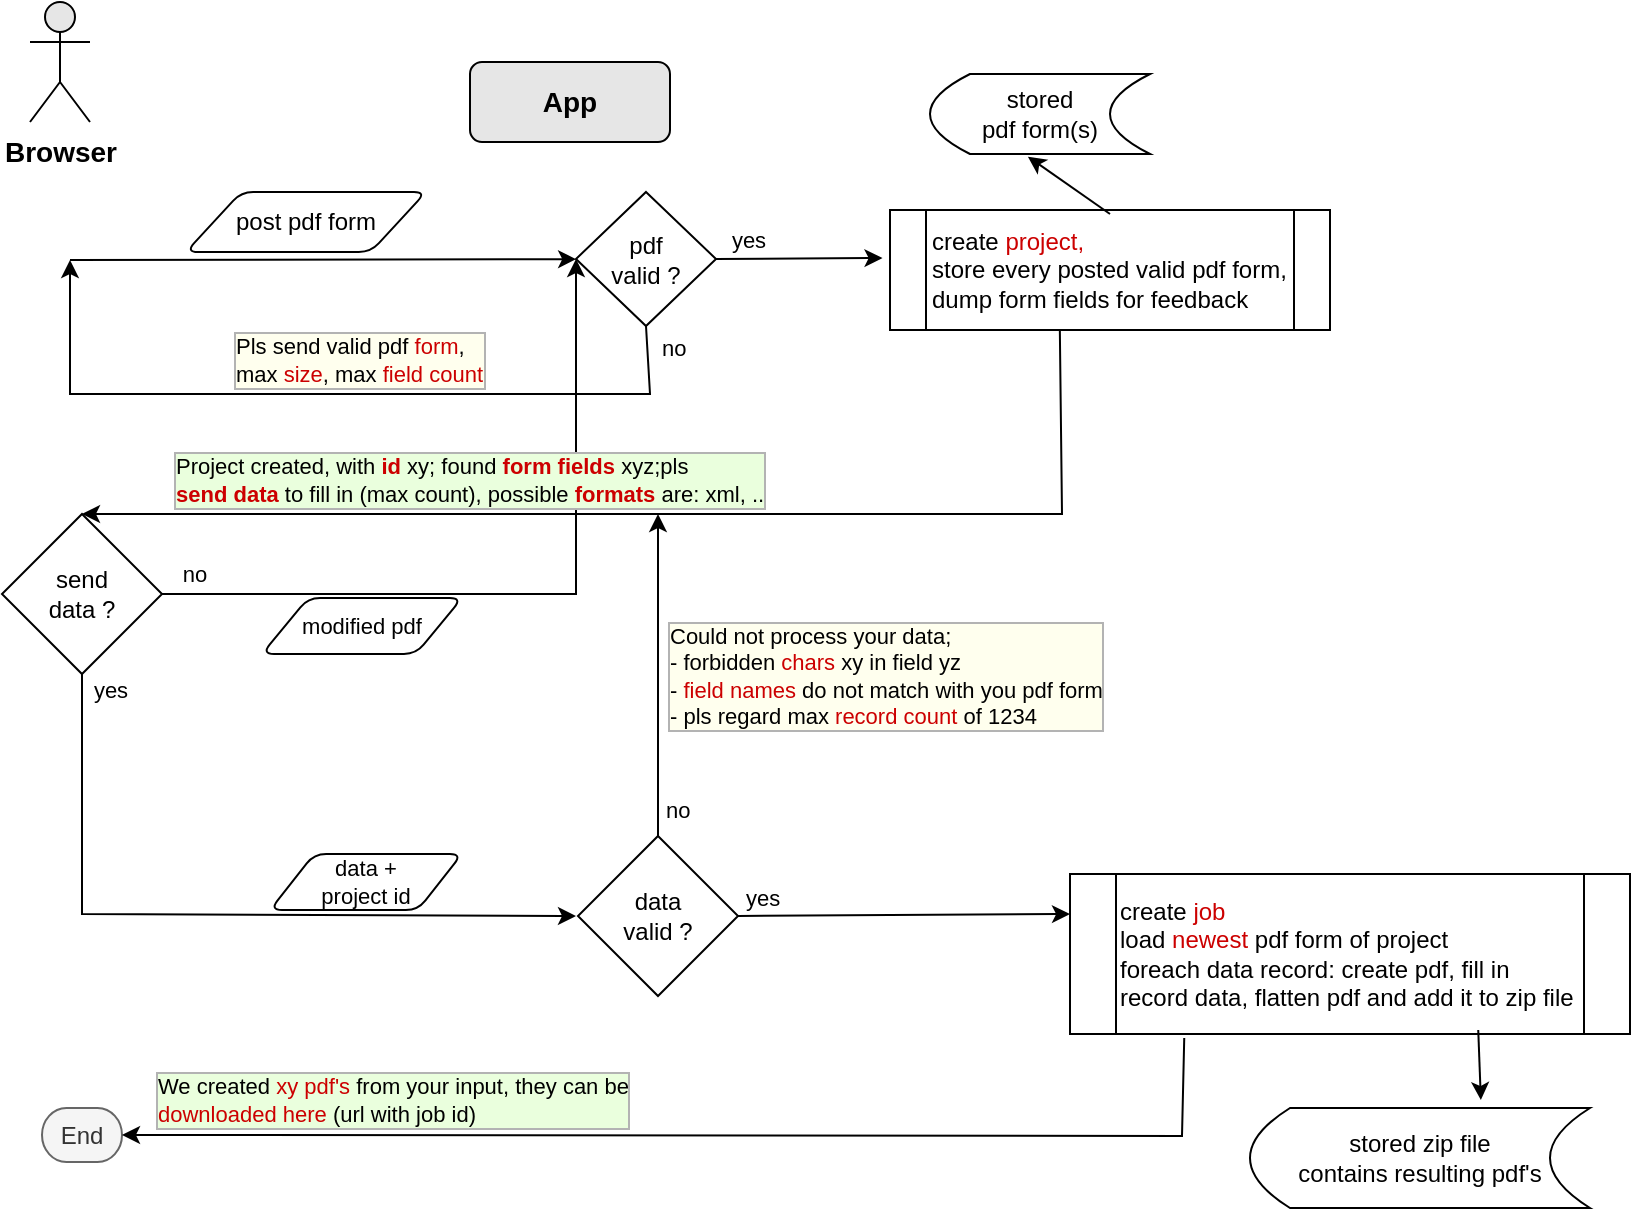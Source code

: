 <mxfile version="23.0.1" type="device">
  <diagram id="C5RBs43oDa-KdzZeNtuy" name="Page-1">
    <mxGraphModel dx="1233" dy="1080" grid="1" gridSize="10" guides="1" tooltips="1" connect="1" arrows="1" fold="1" page="1" pageScale="1" pageWidth="827" pageHeight="1169" math="0" shadow="0">
      <root>
        <mxCell id="WIyWlLk6GJQsqaUBKTNV-0" />
        <mxCell id="WIyWlLk6GJQsqaUBKTNV-1" parent="WIyWlLk6GJQsqaUBKTNV-0" />
        <mxCell id="XqmxEnGSUdeE-ECbXORa-4" value="App" style="rounded=1;whiteSpace=wrap;html=1;fontStyle=1;fontSize=14;fillColor=#E6E6E6;" parent="WIyWlLk6GJQsqaUBKTNV-1" vertex="1">
          <mxGeometry x="280" y="104" width="100" height="40" as="geometry" />
        </mxCell>
        <mxCell id="XqmxEnGSUdeE-ECbXORa-0" value="&lt;div style=&quot;font-size: 14px;&quot;&gt;Browser&lt;/div&gt;" style="shape=umlActor;verticalLabelPosition=bottom;verticalAlign=top;html=1;outlineConnect=0;fontStyle=1;fillColor=#E6E6E6;fontSize=14;" parent="WIyWlLk6GJQsqaUBKTNV-1" vertex="1">
          <mxGeometry x="60" y="74" width="30" height="60" as="geometry" />
        </mxCell>
        <mxCell id="XqmxEnGSUdeE-ECbXORa-7" value="" style="endArrow=classic;html=1;rounded=0;" parent="WIyWlLk6GJQsqaUBKTNV-1" target="XqmxEnGSUdeE-ECbXORa-9" edge="1">
          <mxGeometry relative="1" as="geometry">
            <mxPoint x="80" y="203" as="sourcePoint" />
            <mxPoint x="330" y="203" as="targetPoint" />
          </mxGeometry>
        </mxCell>
        <mxCell id="XqmxEnGSUdeE-ECbXORa-9" value="&lt;div&gt;pdf&lt;/div&gt;&lt;div&gt;valid ?&lt;br&gt;&lt;/div&gt;" style="rhombus;whiteSpace=wrap;html=1;" parent="WIyWlLk6GJQsqaUBKTNV-1" vertex="1">
          <mxGeometry x="333" y="169" width="70" height="67" as="geometry" />
        </mxCell>
        <mxCell id="XqmxEnGSUdeE-ECbXORa-16" value="&lt;div&gt;create &lt;font color=&quot;#CC0000&quot;&gt;project,&lt;/font&gt;&lt;/div&gt;&lt;div&gt;store every posted valid pdf form,&lt;/div&gt;&lt;div&gt;dump form fields for feedback&lt;br&gt;&lt;/div&gt;" style="shape=process;whiteSpace=wrap;html=1;backgroundOutline=1;size=0.083;align=left;" parent="WIyWlLk6GJQsqaUBKTNV-1" vertex="1">
          <mxGeometry x="490" y="178" width="220" height="60" as="geometry" />
        </mxCell>
        <mxCell id="XqmxEnGSUdeE-ECbXORa-21" value="" style="endArrow=classic;html=1;rounded=0;exitX=0.5;exitY=0.033;exitDx=0;exitDy=0;exitPerimeter=0;entryX=0.445;entryY=1.033;entryDx=0;entryDy=0;entryPerimeter=0;" parent="WIyWlLk6GJQsqaUBKTNV-1" edge="1" target="J7BP0KJgcIZ01-OoBosc-12" source="XqmxEnGSUdeE-ECbXORa-16">
          <mxGeometry width="50" height="50" relative="1" as="geometry">
            <mxPoint x="609.04" y="197.98" as="sourcePoint" />
            <mxPoint x="650" y="198.191" as="targetPoint" />
          </mxGeometry>
        </mxCell>
        <mxCell id="XqmxEnGSUdeE-ECbXORa-23" value="End" style="strokeWidth=1;html=1;shape=mxgraph.flowchart.terminator;whiteSpace=wrap;fillColor=#f5f5f5;fontColor=#333333;strokeColor=#666666;" parent="WIyWlLk6GJQsqaUBKTNV-1" vertex="1">
          <mxGeometry x="66" y="627" width="40" height="27" as="geometry" />
        </mxCell>
        <mxCell id="XqmxEnGSUdeE-ECbXORa-26" value="&lt;div&gt;send&lt;/div&gt;&lt;div&gt;data ?&lt;/div&gt;" style="rhombus;whiteSpace=wrap;html=1;" parent="WIyWlLk6GJQsqaUBKTNV-1" vertex="1">
          <mxGeometry x="46" y="330" width="80" height="80" as="geometry" />
        </mxCell>
        <mxCell id="HT5IqFjQtRE1Y5vp7M-8-3" value="" style="endArrow=classic;html=1;rounded=0;exitX=1;exitY=0.5;exitDx=0;exitDy=0;entryX=0;entryY=0.5;entryDx=0;entryDy=0;" parent="WIyWlLk6GJQsqaUBKTNV-1" source="XqmxEnGSUdeE-ECbXORa-26" target="XqmxEnGSUdeE-ECbXORa-9" edge="1">
          <mxGeometry relative="1" as="geometry">
            <mxPoint x="340" y="550" as="sourcePoint" />
            <mxPoint x="440" y="550" as="targetPoint" />
            <Array as="points">
              <mxPoint x="333" y="370" />
            </Array>
          </mxGeometry>
        </mxCell>
        <mxCell id="HT5IqFjQtRE1Y5vp7M-8-4" value="no" style="edgeLabel;resizable=0;html=1;align=center;verticalAlign=middle;" parent="HT5IqFjQtRE1Y5vp7M-8-3" connectable="0" vertex="1">
          <mxGeometry relative="1" as="geometry">
            <mxPoint x="-172" y="-10" as="offset" />
          </mxGeometry>
        </mxCell>
        <mxCell id="HT5IqFjQtRE1Y5vp7M-8-5" value="" style="endArrow=classic;html=1;rounded=0;exitX=1;exitY=0.5;exitDx=0;exitDy=0;entryX=-0.017;entryY=0.4;entryDx=0;entryDy=0;entryPerimeter=0;" parent="WIyWlLk6GJQsqaUBKTNV-1" source="XqmxEnGSUdeE-ECbXORa-9" target="XqmxEnGSUdeE-ECbXORa-16" edge="1">
          <mxGeometry relative="1" as="geometry">
            <mxPoint x="340" y="550" as="sourcePoint" />
            <mxPoint x="500" y="197" as="targetPoint" />
          </mxGeometry>
        </mxCell>
        <mxCell id="HT5IqFjQtRE1Y5vp7M-8-6" value="yes" style="edgeLabel;resizable=0;html=1;align=center;verticalAlign=middle;" parent="HT5IqFjQtRE1Y5vp7M-8-5" connectable="0" vertex="1">
          <mxGeometry relative="1" as="geometry">
            <mxPoint x="-26" y="-10" as="offset" />
          </mxGeometry>
        </mxCell>
        <mxCell id="HT5IqFjQtRE1Y5vp7M-8-12" value="&lt;div&gt;data&lt;/div&gt;&lt;div&gt;valid ?&lt;br&gt;&lt;/div&gt;" style="rhombus;whiteSpace=wrap;html=1;" parent="WIyWlLk6GJQsqaUBKTNV-1" vertex="1">
          <mxGeometry x="334" y="491" width="80" height="80" as="geometry" />
        </mxCell>
        <mxCell id="HT5IqFjQtRE1Y5vp7M-8-13" value="" style="endArrow=classic;html=1;rounded=0;exitX=0.5;exitY=1;exitDx=0;exitDy=0;entryX=0;entryY=0.5;entryDx=0;entryDy=0;" parent="WIyWlLk6GJQsqaUBKTNV-1" source="XqmxEnGSUdeE-ECbXORa-26" edge="1">
          <mxGeometry relative="1" as="geometry">
            <mxPoint x="117" y="511" as="sourcePoint" />
            <mxPoint x="333" y="531" as="targetPoint" />
            <Array as="points">
              <mxPoint x="86" y="530" />
            </Array>
          </mxGeometry>
        </mxCell>
        <mxCell id="HT5IqFjQtRE1Y5vp7M-8-14" value="yes" style="edgeLabel;resizable=0;html=1;align=center;verticalAlign=middle;" parent="HT5IqFjQtRE1Y5vp7M-8-13" connectable="0" vertex="1">
          <mxGeometry relative="1" as="geometry">
            <mxPoint x="-50" y="-113" as="offset" />
          </mxGeometry>
        </mxCell>
        <mxCell id="HT5IqFjQtRE1Y5vp7M-8-30" value="&lt;div style=&quot;font-size: 11px;&quot;&gt;data +&lt;/div&gt;&lt;div style=&quot;font-size: 11px;&quot;&gt;project id&lt;/div&gt;" style="shape=parallelogram;html=1;strokeWidth=1;perimeter=parallelogramPerimeter;whiteSpace=wrap;rounded=1;arcSize=12;size=0.23;fontSize=11;" parent="WIyWlLk6GJQsqaUBKTNV-1" vertex="1">
          <mxGeometry x="180" y="500" width="96" height="28" as="geometry" />
        </mxCell>
        <mxCell id="HT5IqFjQtRE1Y5vp7M-8-31" value="&lt;div&gt;modified pdf&lt;/div&gt;" style="shape=parallelogram;html=1;strokeWidth=1;perimeter=parallelogramPerimeter;whiteSpace=wrap;rounded=1;arcSize=12;size=0.23;fontSize=11;" parent="WIyWlLk6GJQsqaUBKTNV-1" vertex="1">
          <mxGeometry x="176" y="372" width="100" height="28" as="geometry" />
        </mxCell>
        <mxCell id="J7BP0KJgcIZ01-OoBosc-7" value="&lt;div style=&quot;font-size: 12px;&quot;&gt;post pdf form&lt;/div&gt;" style="shape=parallelogram;html=1;strokeWidth=1;perimeter=parallelogramPerimeter;whiteSpace=wrap;rounded=1;arcSize=12;size=0.23;fontSize=11;" vertex="1" parent="WIyWlLk6GJQsqaUBKTNV-1">
          <mxGeometry x="138" y="169" width="120" height="30" as="geometry" />
        </mxCell>
        <mxCell id="J7BP0KJgcIZ01-OoBosc-8" value="" style="endArrow=classic;html=1;rounded=0;exitX=1;exitY=0.5;exitDx=0;exitDy=0;" edge="1" parent="WIyWlLk6GJQsqaUBKTNV-1" source="HT5IqFjQtRE1Y5vp7M-8-12">
          <mxGeometry relative="1" as="geometry">
            <mxPoint x="384" y="847" as="sourcePoint" />
            <mxPoint x="580" y="530" as="targetPoint" />
          </mxGeometry>
        </mxCell>
        <mxCell id="J7BP0KJgcIZ01-OoBosc-9" value="yes" style="edgeLabel;resizable=0;html=1;align=left;verticalAlign=bottom;" connectable="0" vertex="1" parent="J7BP0KJgcIZ01-OoBosc-8">
          <mxGeometry x="-1" relative="1" as="geometry">
            <mxPoint x="2" y="-1" as="offset" />
          </mxGeometry>
        </mxCell>
        <mxCell id="J7BP0KJgcIZ01-OoBosc-10" value="&lt;div&gt;create &lt;font color=&quot;#CC0000&quot;&gt;job&lt;/font&gt;&lt;/div&gt;&lt;div&gt;&lt;font color=&quot;#CC0000&quot;&gt;&lt;font color=&quot;#000000&quot;&gt;load &lt;font color=&quot;#CC0000&quot;&gt;newest&lt;/font&gt; pdf form of project&lt;/font&gt;&lt;br&gt;&lt;/font&gt;&lt;/div&gt;&lt;div&gt;&lt;font color=&quot;#CC0000&quot;&gt;&lt;font color=&quot;#000000&quot;&gt;foreach data record&lt;/font&gt;&lt;/font&gt;: create pdf, fill in record data, flatten pdf and add it to zip file&lt;/div&gt;" style="shape=process;whiteSpace=wrap;html=1;backgroundOutline=1;size=0.083;align=left;" vertex="1" parent="WIyWlLk6GJQsqaUBKTNV-1">
          <mxGeometry x="580" y="510" width="280" height="80" as="geometry" />
        </mxCell>
        <mxCell id="J7BP0KJgcIZ01-OoBosc-12" value="&lt;div&gt;stored&lt;br&gt;&lt;/div&gt;&lt;div&gt;pdf form(s)&lt;br&gt;&lt;/div&gt;" style="shape=dataStorage;whiteSpace=wrap;html=1;fixedSize=1;" vertex="1" parent="WIyWlLk6GJQsqaUBKTNV-1">
          <mxGeometry x="510" y="110" width="110" height="40" as="geometry" />
        </mxCell>
        <mxCell id="J7BP0KJgcIZ01-OoBosc-13" value="&lt;div&gt;stored zip file&lt;/div&gt;&lt;div&gt;contains resulting pdf&#39;s&lt;/div&gt;" style="shape=dataStorage;whiteSpace=wrap;html=1;fixedSize=1;fontSize=12;" vertex="1" parent="WIyWlLk6GJQsqaUBKTNV-1">
          <mxGeometry x="670" y="627" width="170" height="50" as="geometry" />
        </mxCell>
        <mxCell id="J7BP0KJgcIZ01-OoBosc-14" value="" style="endArrow=classic;html=1;rounded=0;entryX=0.679;entryY=-0.08;entryDx=0;entryDy=0;entryPerimeter=0;exitX=0.729;exitY=0.975;exitDx=0;exitDy=0;exitPerimeter=0;" edge="1" parent="WIyWlLk6GJQsqaUBKTNV-1" source="J7BP0KJgcIZ01-OoBosc-10" target="J7BP0KJgcIZ01-OoBosc-13">
          <mxGeometry width="50" height="50" relative="1" as="geometry">
            <mxPoint x="390" y="570" as="sourcePoint" />
            <mxPoint x="510" y="700" as="targetPoint" />
          </mxGeometry>
        </mxCell>
        <mxCell id="J7BP0KJgcIZ01-OoBosc-17" value="" style="endArrow=classic;html=1;rounded=0;entryX=1;entryY=0.5;entryDx=0;entryDy=0;entryPerimeter=0;exitX=0.204;exitY=1.025;exitDx=0;exitDy=0;exitPerimeter=0;" edge="1" parent="WIyWlLk6GJQsqaUBKTNV-1" source="J7BP0KJgcIZ01-OoBosc-10" target="XqmxEnGSUdeE-ECbXORa-23">
          <mxGeometry relative="1" as="geometry">
            <mxPoint x="340" y="550" as="sourcePoint" />
            <mxPoint x="440" y="550" as="targetPoint" />
            <Array as="points">
              <mxPoint x="636" y="641" />
            </Array>
          </mxGeometry>
        </mxCell>
        <mxCell id="J7BP0KJgcIZ01-OoBosc-18" value="&lt;div&gt;We created &lt;font color=&quot;#CC0000&quot;&gt;xy pdf&#39;s&lt;/font&gt; from your input, they can be &lt;br&gt;&lt;/div&gt;&lt;div&gt;&lt;font color=&quot;#CC0000&quot;&gt;downloaded here&lt;font color=&quot;#000000&quot;&gt; (url with job id)&lt;/font&gt;&lt;/font&gt;&lt;br&gt;&lt;/div&gt;" style="edgeLabel;resizable=0;html=1;align=left;verticalAlign=middle;labelBackgroundColor=#EAFFDD;labelBorderColor=#B3B3B3;" connectable="0" vertex="1" parent="J7BP0KJgcIZ01-OoBosc-17">
          <mxGeometry relative="1" as="geometry">
            <mxPoint x="-275" y="-18" as="offset" />
          </mxGeometry>
        </mxCell>
        <mxCell id="J7BP0KJgcIZ01-OoBosc-19" value="" style="endArrow=classic;html=1;rounded=0;exitX=0.386;exitY=1;exitDx=0;exitDy=0;exitPerimeter=0;entryX=0.5;entryY=0;entryDx=0;entryDy=0;" edge="1" parent="WIyWlLk6GJQsqaUBKTNV-1" source="XqmxEnGSUdeE-ECbXORa-16" target="XqmxEnGSUdeE-ECbXORa-26">
          <mxGeometry relative="1" as="geometry">
            <mxPoint x="340" y="550" as="sourcePoint" />
            <mxPoint x="440" y="550" as="targetPoint" />
            <Array as="points">
              <mxPoint x="576" y="330" />
            </Array>
          </mxGeometry>
        </mxCell>
        <mxCell id="J7BP0KJgcIZ01-OoBosc-20" value="&lt;div style=&quot;font-size: 11px;&quot;&gt;Project created, with &lt;font style=&quot;font-size: 11px;&quot; color=&quot;#CC0000&quot;&gt;&lt;b style=&quot;font-size: 11px;&quot;&gt;id&lt;/b&gt;&lt;/font&gt; xy; found &lt;font style=&quot;font-size: 11px;&quot; color=&quot;#CC0000&quot;&gt;&lt;b&gt;f&lt;/b&gt;&lt;b style=&quot;font-size: 11px;&quot;&gt;orm fields&lt;/b&gt;&lt;/font&gt; xyz;pls &lt;br style=&quot;font-size: 11px;&quot;&gt;&lt;/div&gt;&lt;div style=&quot;font-size: 11px;&quot;&gt;&lt;font style=&quot;font-size: 11px;&quot; color=&quot;#CC0000&quot;&gt;&lt;b style=&quot;font-size: 11px;&quot;&gt;send data&lt;/b&gt;&lt;/font&gt; to fill in (max count), possible &lt;font color=&quot;#CC0000&quot;&gt;&lt;b style=&quot;font-size: 11px;&quot;&gt;formats&lt;/b&gt;&lt;/font&gt; are: xml, ..&lt;br style=&quot;font-size: 11px;&quot;&gt;&lt;/div&gt;" style="edgeLabel;resizable=0;html=1;align=left;verticalAlign=middle;labelBackgroundColor=#EAFFDD;labelBorderColor=#B3B3B3;" connectable="0" vertex="1" parent="J7BP0KJgcIZ01-OoBosc-19">
          <mxGeometry relative="1" as="geometry">
            <mxPoint x="-247" y="-17" as="offset" />
          </mxGeometry>
        </mxCell>
        <mxCell id="J7BP0KJgcIZ01-OoBosc-21" value="" style="endArrow=classic;html=1;rounded=0;exitX=0.5;exitY=0;exitDx=0;exitDy=0;" edge="1" parent="WIyWlLk6GJQsqaUBKTNV-1" source="HT5IqFjQtRE1Y5vp7M-8-12">
          <mxGeometry relative="1" as="geometry">
            <mxPoint x="310" y="550" as="sourcePoint" />
            <mxPoint x="374" y="330" as="targetPoint" />
          </mxGeometry>
        </mxCell>
        <mxCell id="J7BP0KJgcIZ01-OoBosc-22" value="&lt;div style=&quot;font-size: 11px;&quot;&gt;Could not process your data;&lt;/div&gt;&lt;div style=&quot;font-size: 11px;&quot;&gt;- forbidden &lt;font color=&quot;#FF3333&quot;&gt;&lt;font color=&quot;#CC0000&quot;&gt;chars&lt;/font&gt; &lt;/font&gt;xy in field yz&lt;/div&gt;&lt;div style=&quot;font-size: 11px;&quot;&gt;- &lt;font color=&quot;#CC0000&quot;&gt;field names&lt;/font&gt; do not match with you pdf form&lt;/div&gt;&lt;div style=&quot;font-size: 11px;&quot;&gt;- pls regard max &lt;font color=&quot;#CC0000&quot;&gt;record count&lt;/font&gt; of 1234&lt;br style=&quot;font-size: 11px;&quot;&gt;&lt;/div&gt;" style="edgeLabel;resizable=0;html=1;align=left;verticalAlign=middle;labelBackgroundColor=#FFFFEE;labelBorderColor=#B3B3B3;" connectable="0" vertex="1" parent="J7BP0KJgcIZ01-OoBosc-21">
          <mxGeometry relative="1" as="geometry">
            <mxPoint x="3" as="offset" />
          </mxGeometry>
        </mxCell>
        <mxCell id="J7BP0KJgcIZ01-OoBosc-23" value="no" style="edgeLabel;resizable=0;html=1;align=left;verticalAlign=bottom;" connectable="0" vertex="1" parent="J7BP0KJgcIZ01-OoBosc-21">
          <mxGeometry x="-1" relative="1" as="geometry">
            <mxPoint x="2" y="-5" as="offset" />
          </mxGeometry>
        </mxCell>
        <mxCell id="J7BP0KJgcIZ01-OoBosc-24" value="" style="endArrow=classic;html=1;rounded=0;exitX=0.5;exitY=1;exitDx=0;exitDy=0;" edge="1" parent="WIyWlLk6GJQsqaUBKTNV-1" source="XqmxEnGSUdeE-ECbXORa-9">
          <mxGeometry relative="1" as="geometry">
            <mxPoint x="310" y="550" as="sourcePoint" />
            <mxPoint x="80" y="203" as="targetPoint" />
            <Array as="points">
              <mxPoint x="370" y="270" />
              <mxPoint x="80" y="270" />
            </Array>
          </mxGeometry>
        </mxCell>
        <mxCell id="J7BP0KJgcIZ01-OoBosc-25" value="&lt;div style=&quot;font-size: 11px;&quot;&gt;Pls send valid pdf &lt;font style=&quot;font-size: 11px;&quot; color=&quot;#CC0000&quot;&gt;form&lt;/font&gt;,&lt;/div&gt;&lt;div style=&quot;font-size: 11px;&quot;&gt;max &lt;font style=&quot;font-size: 11px;&quot; color=&quot;#CC0000&quot;&gt;size&lt;/font&gt;, max &lt;font style=&quot;font-size: 11px;&quot; color=&quot;#CC0000&quot;&gt;field count&lt;/font&gt;&lt;/div&gt;" style="edgeLabel;resizable=0;html=1;align=left;verticalAlign=middle;labelBackgroundColor=#FFFFEE;labelBorderColor=#B3B3B3;spacing=2;" connectable="0" vertex="1" parent="J7BP0KJgcIZ01-OoBosc-24">
          <mxGeometry relative="1" as="geometry">
            <mxPoint x="-49" y="-17" as="offset" />
          </mxGeometry>
        </mxCell>
        <mxCell id="J7BP0KJgcIZ01-OoBosc-26" value="&lt;div&gt;no&lt;/div&gt;" style="edgeLabel;resizable=0;html=1;align=left;verticalAlign=bottom;" connectable="0" vertex="1" parent="J7BP0KJgcIZ01-OoBosc-24">
          <mxGeometry x="-1" relative="1" as="geometry">
            <mxPoint x="6" y="19" as="offset" />
          </mxGeometry>
        </mxCell>
      </root>
    </mxGraphModel>
  </diagram>
</mxfile>
